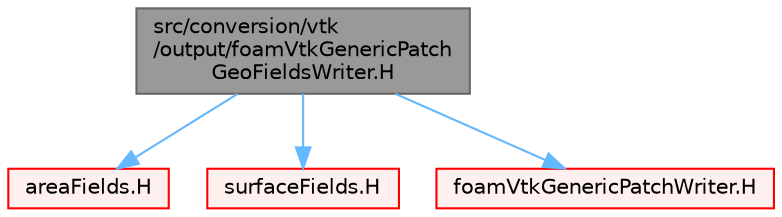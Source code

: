 digraph "src/conversion/vtk/output/foamVtkGenericPatchGeoFieldsWriter.H"
{
 // LATEX_PDF_SIZE
  bgcolor="transparent";
  edge [fontname=Helvetica,fontsize=10,labelfontname=Helvetica,labelfontsize=10];
  node [fontname=Helvetica,fontsize=10,shape=box,height=0.2,width=0.4];
  Node1 [id="Node000001",label="src/conversion/vtk\l/output/foamVtkGenericPatch\lGeoFieldsWriter.H",height=0.2,width=0.4,color="gray40", fillcolor="grey60", style="filled", fontcolor="black",tooltip=" "];
  Node1 -> Node2 [id="edge1_Node000001_Node000002",color="steelblue1",style="solid",tooltip=" "];
  Node2 [id="Node000002",label="areaFields.H",height=0.2,width=0.4,color="red", fillcolor="#FFF0F0", style="filled",URL="$areaFields_8H.html",tooltip=" "];
  Node1 -> Node385 [id="edge2_Node000001_Node000385",color="steelblue1",style="solid",tooltip=" "];
  Node385 [id="Node000385",label="surfaceFields.H",height=0.2,width=0.4,color="red", fillcolor="#FFF0F0", style="filled",URL="$surfaceFields_8H.html",tooltip="Foam::surfaceFields."];
  Node1 -> Node406 [id="edge3_Node000001_Node000406",color="steelblue1",style="solid",tooltip=" "];
  Node406 [id="Node000406",label="foamVtkGenericPatchWriter.H",height=0.2,width=0.4,color="red", fillcolor="#FFF0F0", style="filled",URL="$foamVtkGenericPatchWriter_8H.html",tooltip=" "];
}
